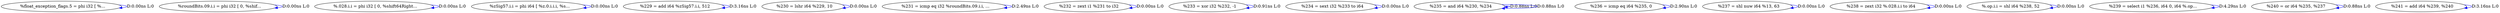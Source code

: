 digraph {
Node0x386add0[label="  %float_exception_flags.5 = phi i32 [ %..."];
Node0x386add0 -> Node0x386add0[label="D:0.00ns L:0",color=blue];
Node0x386aeb0[label="  %roundBits.09.i.i = phi i32 [ 0, %shif..."];
Node0x386aeb0 -> Node0x386aeb0[label="D:0.00ns L:0",color=blue];
Node0x386af90[label="  %.028.i.i = phi i32 [ 0, %shift64Right..."];
Node0x386af90 -> Node0x386af90[label="D:0.00ns L:0",color=blue];
Node0x386b070[label="  %zSig57.i.i = phi i64 [ %z.0.i.i.i, %s..."];
Node0x386b070 -> Node0x386b070[label="D:0.00ns L:0",color=blue];
Node0x386b150[label="  %229 = add i64 %zSig57.i.i, 512"];
Node0x386b150 -> Node0x386b150[label="D:3.16ns L:0",color=blue];
Node0x386b230[label="  %230 = lshr i64 %229, 10"];
Node0x386b230 -> Node0x386b230[label="D:0.00ns L:0",color=blue];
Node0x386b310[label="  %231 = icmp eq i32 %roundBits.09.i.i, ..."];
Node0x386b310 -> Node0x386b310[label="D:2.49ns L:0",color=blue];
Node0x386b3f0[label="  %232 = zext i1 %231 to i32"];
Node0x386b3f0 -> Node0x386b3f0[label="D:0.00ns L:0",color=blue];
Node0x386b4d0[label="  %233 = xor i32 %232, -1"];
Node0x386b4d0 -> Node0x386b4d0[label="D:0.91ns L:0",color=blue];
Node0x386b5b0[label="  %234 = sext i32 %233 to i64"];
Node0x386b5b0 -> Node0x386b5b0[label="D:0.00ns L:0",color=blue];
Node0x386b690[label="  %235 = and i64 %230, %234"];
Node0x386b690 -> Node0x386b690[label="D:0.88ns L:0",color=blue];
Node0x386b690 -> Node0x386b690[label="D:0.88ns L:0",color=blue];
Node0x386b770[label="  %236 = icmp eq i64 %235, 0"];
Node0x386b770 -> Node0x386b770[label="D:2.90ns L:0",color=blue];
Node0x386b850[label="  %237 = shl nuw i64 %13, 63"];
Node0x386b850 -> Node0x386b850[label="D:0.00ns L:0",color=blue];
Node0x386b930[label="  %238 = zext i32 %.028.i.i to i64"];
Node0x386b930 -> Node0x386b930[label="D:0.00ns L:0",color=blue];
Node0x386ba10[label="  %.op.i.i = shl i64 %238, 52"];
Node0x386ba10 -> Node0x386ba10[label="D:0.00ns L:0",color=blue];
Node0x386baf0[label="  %239 = select i1 %236, i64 0, i64 %.op..."];
Node0x386baf0 -> Node0x386baf0[label="D:4.29ns L:0",color=blue];
Node0x386bbd0[label="  %240 = or i64 %235, %237"];
Node0x386bbd0 -> Node0x386bbd0[label="D:0.88ns L:0",color=blue];
Node0x386bcb0[label="  %241 = add i64 %239, %240"];
Node0x386bcb0 -> Node0x386bcb0[label="D:3.16ns L:0",color=blue];
}
